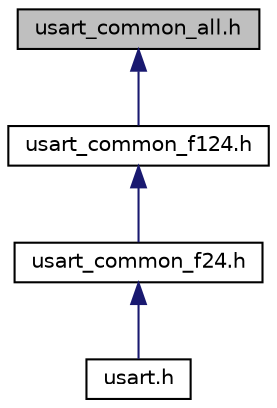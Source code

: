 digraph "usart_common_all.h"
{
  edge [fontname="Helvetica",fontsize="10",labelfontname="Helvetica",labelfontsize="10"];
  node [fontname="Helvetica",fontsize="10",shape=record];
  Node1 [label="usart_common_all.h",height=0.2,width=0.4,color="black", fillcolor="grey75", style="filled", fontcolor="black"];
  Node1 -> Node2 [dir="back",color="midnightblue",fontsize="10",style="solid",fontname="Helvetica"];
  Node2 [label="usart_common_f124.h",height=0.2,width=0.4,color="black", fillcolor="white", style="filled",URL="$usart__common__f124_8h.html"];
  Node2 -> Node3 [dir="back",color="midnightblue",fontsize="10",style="solid",fontname="Helvetica"];
  Node3 [label="usart_common_f24.h",height=0.2,width=0.4,color="black", fillcolor="white", style="filled",URL="$usart__common__f24_8h.html"];
  Node3 -> Node4 [dir="back",color="midnightblue",fontsize="10",style="solid",fontname="Helvetica"];
  Node4 [label="usart.h",height=0.2,width=0.4,color="black", fillcolor="white", style="filled",URL="$usart_8h.html"];
}
